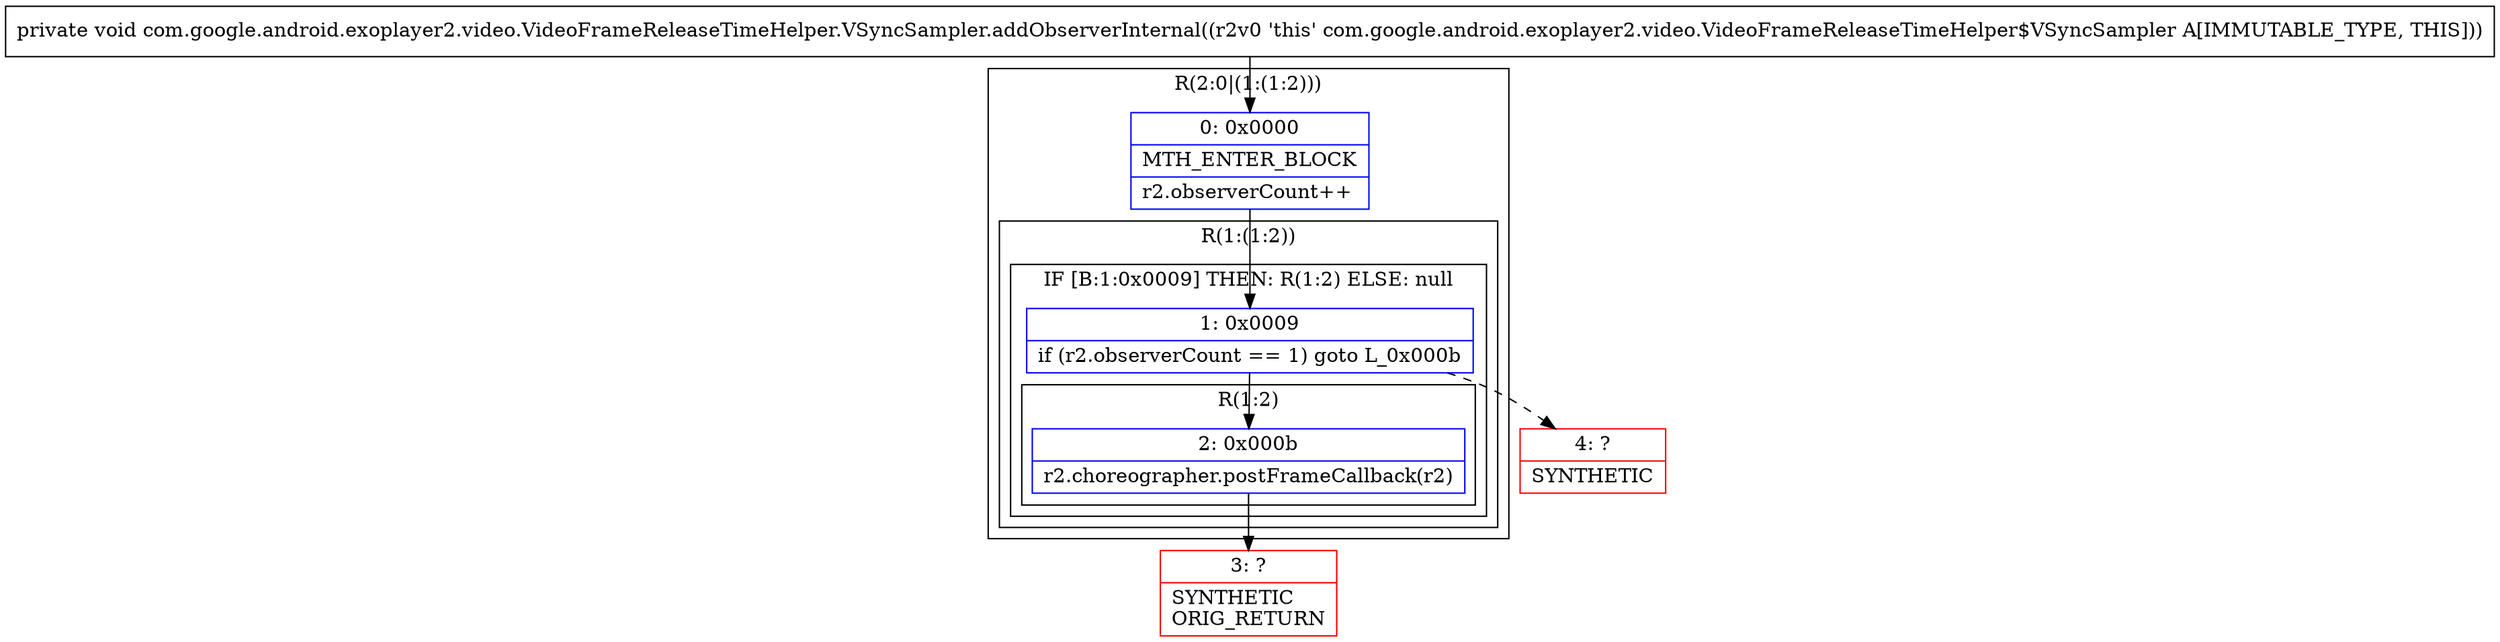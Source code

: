 digraph "CFG forcom.google.android.exoplayer2.video.VideoFrameReleaseTimeHelper.VSyncSampler.addObserverInternal()V" {
subgraph cluster_Region_1776374792 {
label = "R(2:0|(1:(1:2)))";
node [shape=record,color=blue];
Node_0 [shape=record,label="{0\:\ 0x0000|MTH_ENTER_BLOCK\l|r2.observerCount++\l}"];
subgraph cluster_Region_318219465 {
label = "R(1:(1:2))";
node [shape=record,color=blue];
subgraph cluster_IfRegion_1837554681 {
label = "IF [B:1:0x0009] THEN: R(1:2) ELSE: null";
node [shape=record,color=blue];
Node_1 [shape=record,label="{1\:\ 0x0009|if (r2.observerCount == 1) goto L_0x000b\l}"];
subgraph cluster_Region_856415178 {
label = "R(1:2)";
node [shape=record,color=blue];
Node_2 [shape=record,label="{2\:\ 0x000b|r2.choreographer.postFrameCallback(r2)\l}"];
}
}
}
}
Node_3 [shape=record,color=red,label="{3\:\ ?|SYNTHETIC\lORIG_RETURN\l}"];
Node_4 [shape=record,color=red,label="{4\:\ ?|SYNTHETIC\l}"];
MethodNode[shape=record,label="{private void com.google.android.exoplayer2.video.VideoFrameReleaseTimeHelper.VSyncSampler.addObserverInternal((r2v0 'this' com.google.android.exoplayer2.video.VideoFrameReleaseTimeHelper$VSyncSampler A[IMMUTABLE_TYPE, THIS])) }"];
MethodNode -> Node_0;
Node_0 -> Node_1;
Node_1 -> Node_2;
Node_1 -> Node_4[style=dashed];
Node_2 -> Node_3;
}

